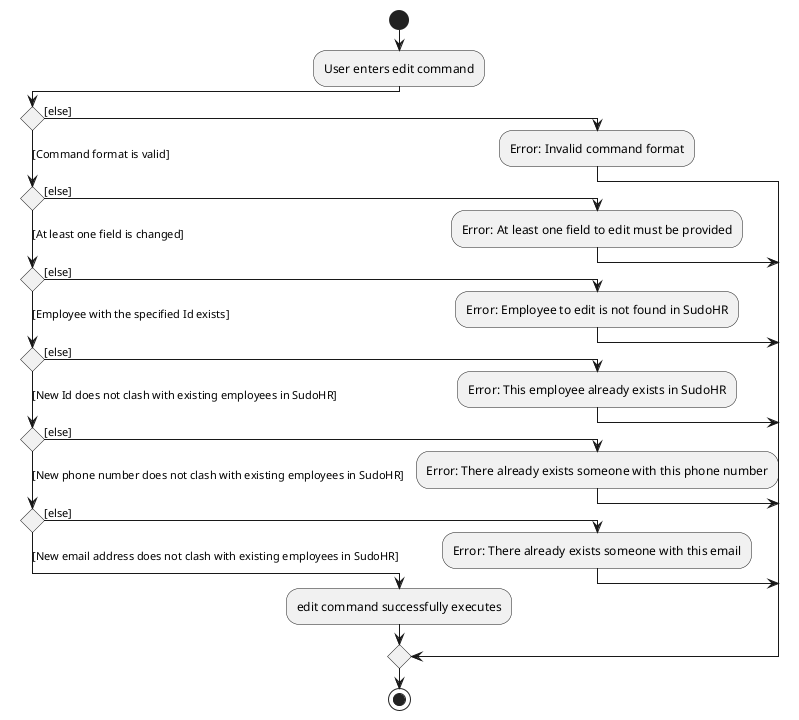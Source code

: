 @startuml
!pragma useVerticalIf on
start
:User enters edit command;
if () then ([else])
  :Error: Invalid command format;

([Command format is valid]) elseif () then ([else])
  :Error: At least one field to edit must be provided;

([At least one field is changed]) elseif () then ([else])
  :Error: Employee to edit is not found in SudoHR;

([Employee with the specified Id exists]) elseif () then ([else])
   :Error: This employee already exists in SudoHR;

([New Id does not clash with existing employees in SudoHR]) elseif() then ([else])
   :Error: There already exists someone with this phone number;

([New phone number does not clash with existing employees in SudoHR]) elseif() then ([else])
   :Error: There already exists someone with this email;


else ([New email address does not clash with existing employees in SudoHR])
  :edit command successfully executes;

endif
stop

@enduml
